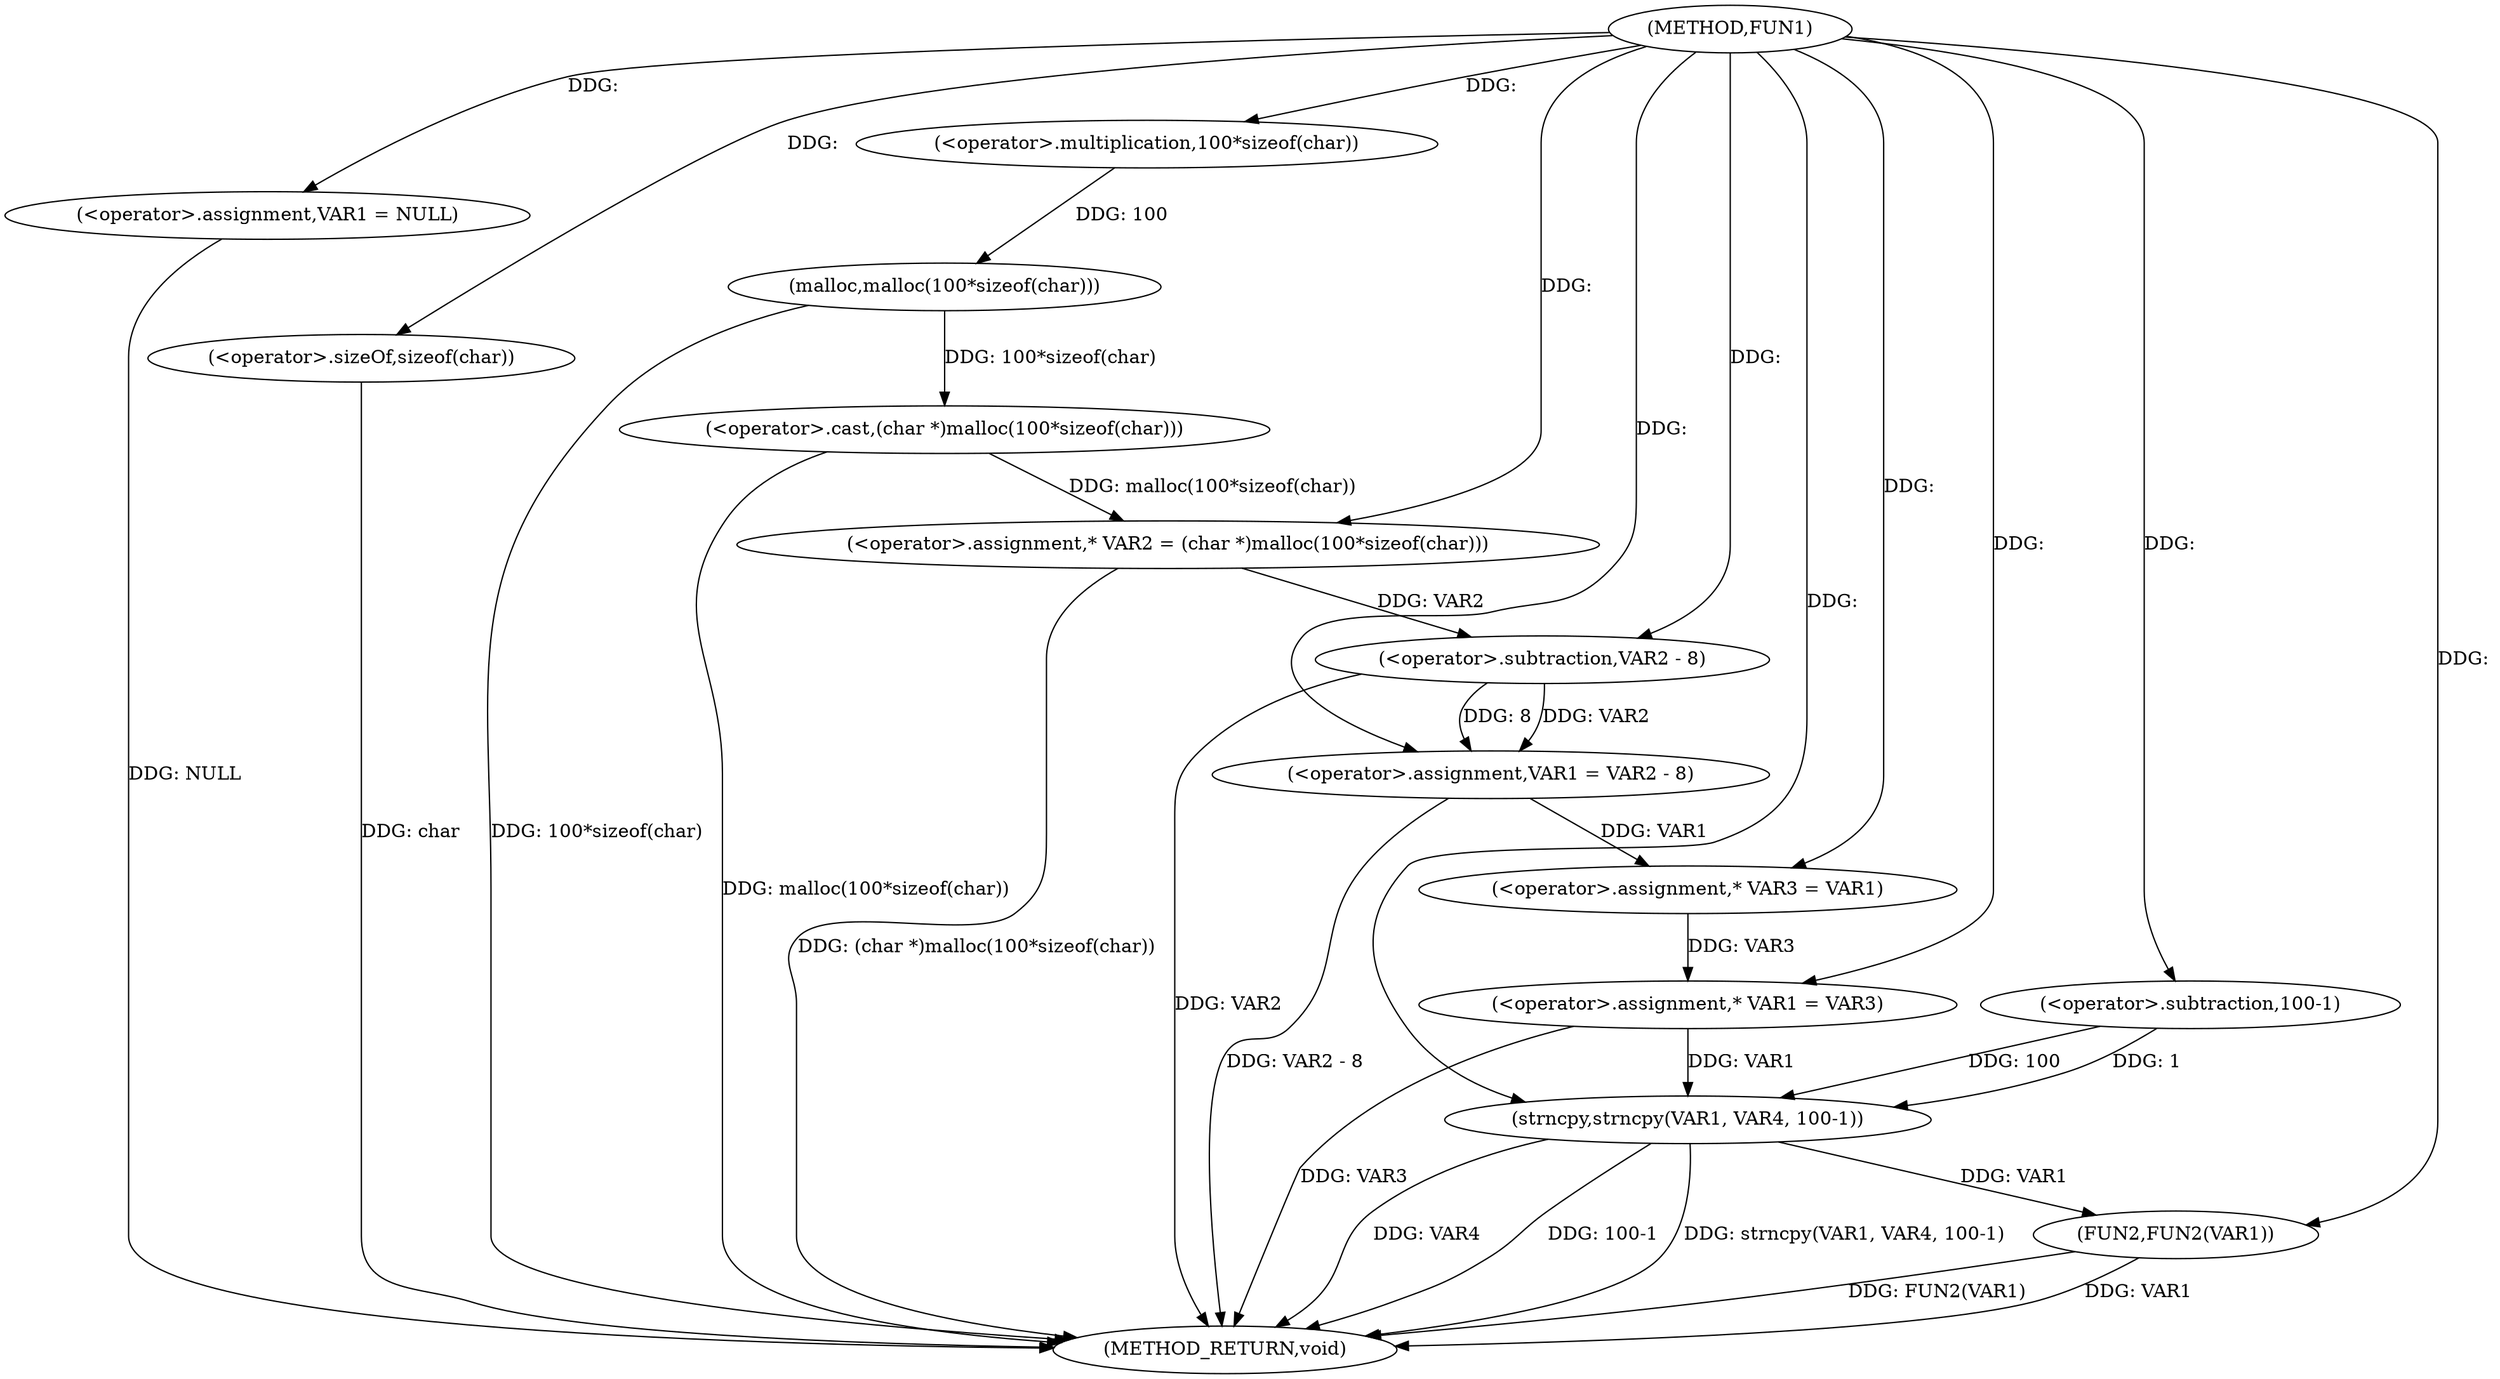 digraph FUN1 {  
"1000100" [label = "(METHOD,FUN1)" ]
"1000141" [label = "(METHOD_RETURN,void)" ]
"1000103" [label = "(<operator>.assignment,VAR1 = NULL)" ]
"1000108" [label = "(<operator>.assignment,* VAR2 = (char *)malloc(100*sizeof(char)))" ]
"1000110" [label = "(<operator>.cast,(char *)malloc(100*sizeof(char)))" ]
"1000112" [label = "(malloc,malloc(100*sizeof(char)))" ]
"1000113" [label = "(<operator>.multiplication,100*sizeof(char))" ]
"1000115" [label = "(<operator>.sizeOf,sizeof(char))" ]
"1000117" [label = "(<operator>.assignment,VAR1 = VAR2 - 8)" ]
"1000119" [label = "(<operator>.subtraction,VAR2 - 8)" ]
"1000124" [label = "(<operator>.assignment,* VAR3 = VAR1)" ]
"1000128" [label = "(<operator>.assignment,* VAR1 = VAR3)" ]
"1000133" [label = "(strncpy,strncpy(VAR1, VAR4, 100-1))" ]
"1000136" [label = "(<operator>.subtraction,100-1)" ]
"1000139" [label = "(FUN2,FUN2(VAR1))" ]
  "1000128" -> "1000141"  [ label = "DDG: VAR3"] 
  "1000103" -> "1000141"  [ label = "DDG: NULL"] 
  "1000139" -> "1000141"  [ label = "DDG: FUN2(VAR1)"] 
  "1000139" -> "1000141"  [ label = "DDG: VAR1"] 
  "1000133" -> "1000141"  [ label = "DDG: 100-1"] 
  "1000117" -> "1000141"  [ label = "DDG: VAR2 - 8"] 
  "1000115" -> "1000141"  [ label = "DDG: char"] 
  "1000133" -> "1000141"  [ label = "DDG: strncpy(VAR1, VAR4, 100-1)"] 
  "1000110" -> "1000141"  [ label = "DDG: malloc(100*sizeof(char))"] 
  "1000133" -> "1000141"  [ label = "DDG: VAR4"] 
  "1000112" -> "1000141"  [ label = "DDG: 100*sizeof(char)"] 
  "1000108" -> "1000141"  [ label = "DDG: (char *)malloc(100*sizeof(char))"] 
  "1000119" -> "1000141"  [ label = "DDG: VAR2"] 
  "1000100" -> "1000103"  [ label = "DDG: "] 
  "1000110" -> "1000108"  [ label = "DDG: malloc(100*sizeof(char))"] 
  "1000100" -> "1000108"  [ label = "DDG: "] 
  "1000112" -> "1000110"  [ label = "DDG: 100*sizeof(char)"] 
  "1000113" -> "1000112"  [ label = "DDG: 100"] 
  "1000100" -> "1000113"  [ label = "DDG: "] 
  "1000100" -> "1000115"  [ label = "DDG: "] 
  "1000119" -> "1000117"  [ label = "DDG: VAR2"] 
  "1000119" -> "1000117"  [ label = "DDG: 8"] 
  "1000100" -> "1000117"  [ label = "DDG: "] 
  "1000108" -> "1000119"  [ label = "DDG: VAR2"] 
  "1000100" -> "1000119"  [ label = "DDG: "] 
  "1000117" -> "1000124"  [ label = "DDG: VAR1"] 
  "1000100" -> "1000124"  [ label = "DDG: "] 
  "1000124" -> "1000128"  [ label = "DDG: VAR3"] 
  "1000100" -> "1000128"  [ label = "DDG: "] 
  "1000128" -> "1000133"  [ label = "DDG: VAR1"] 
  "1000100" -> "1000133"  [ label = "DDG: "] 
  "1000136" -> "1000133"  [ label = "DDG: 100"] 
  "1000136" -> "1000133"  [ label = "DDG: 1"] 
  "1000100" -> "1000136"  [ label = "DDG: "] 
  "1000133" -> "1000139"  [ label = "DDG: VAR1"] 
  "1000100" -> "1000139"  [ label = "DDG: "] 
}
